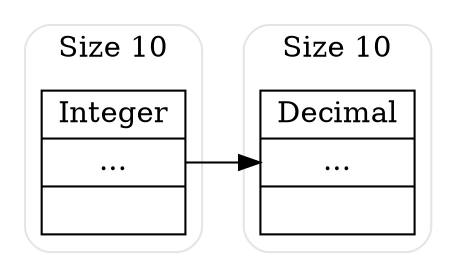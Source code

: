 digraph g {
    graph [
    rankdir = "LR"
    ];
	subgraph cluster_0 {
		color=grey90;
		style=rounded;
		"node0" [
            label = "<f0> Integer| <f1>...| <f2>"
            shape = "record"
        ];
		label = "Size 10";
	}
    subgraph cluster_2 {
		color=grey90;
		style=rounded;
		"node1" [
            label = "<f0> Decimal| <f1>...| <f2>"
            shape = "record"
        ];
		label = "Size 10";
	}
    node0 -> node1;
}
